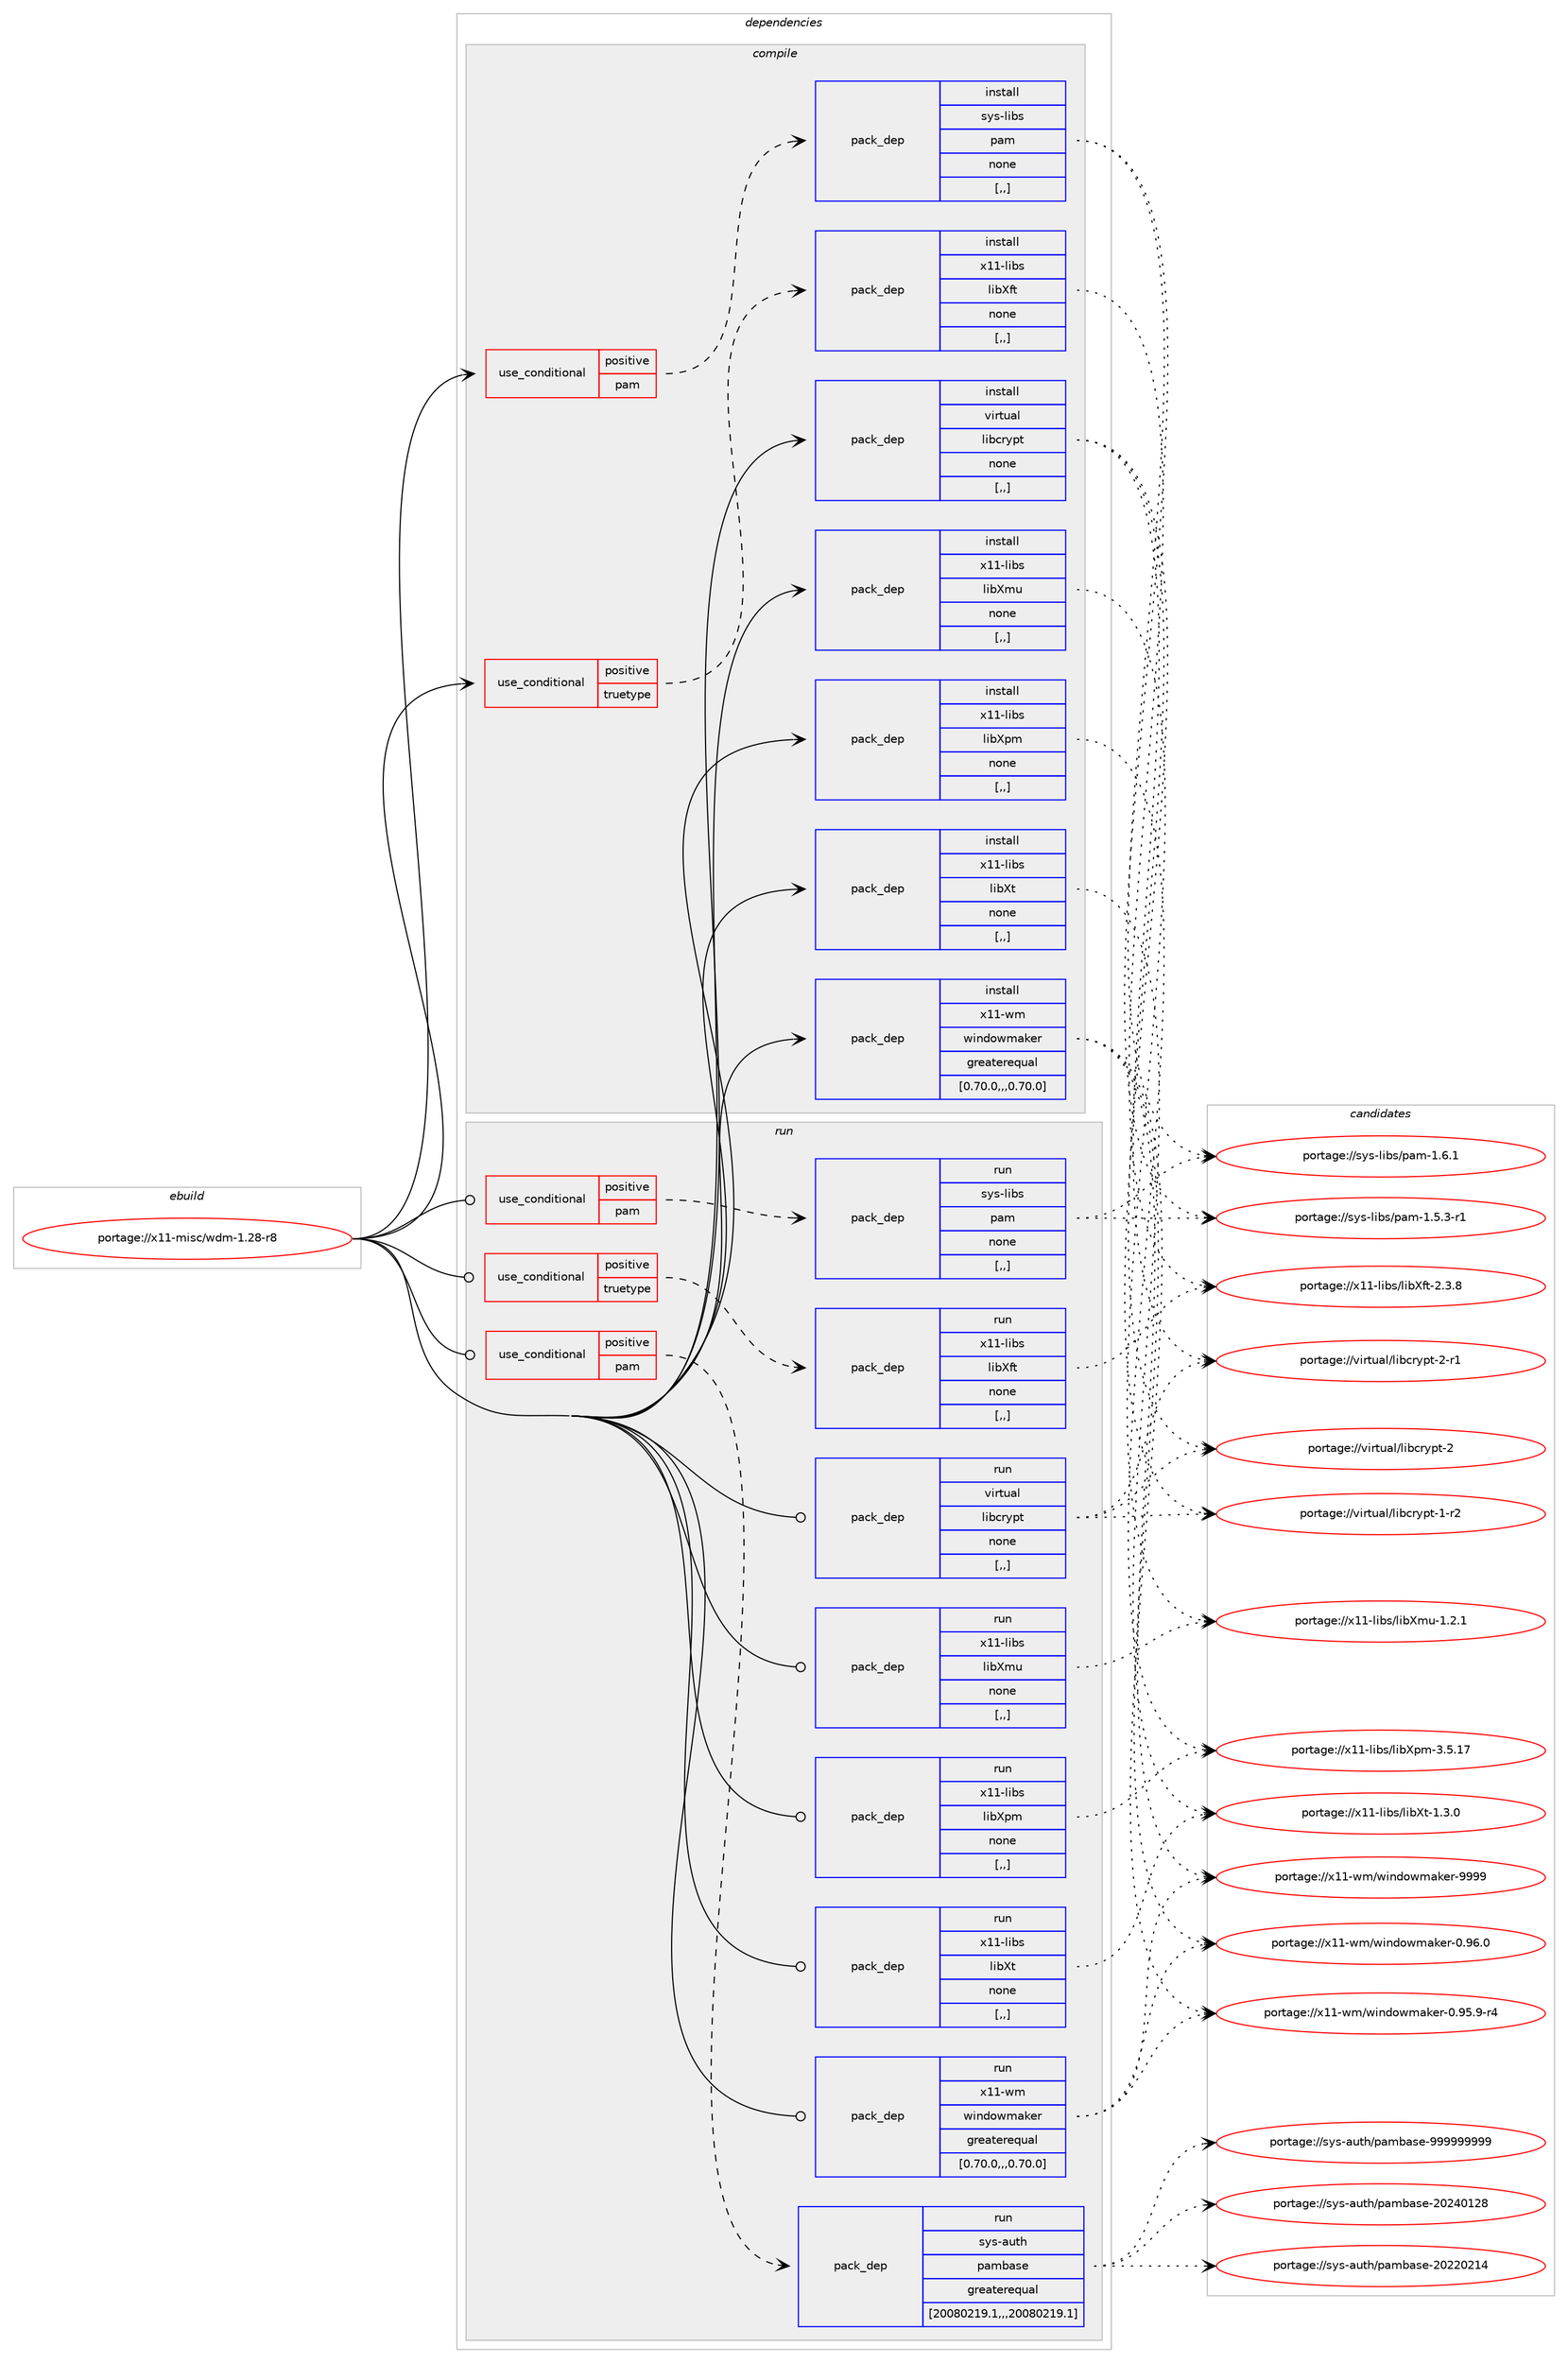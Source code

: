 digraph prolog {

# *************
# Graph options
# *************

newrank=true;
concentrate=true;
compound=true;
graph [rankdir=LR,fontname=Helvetica,fontsize=10,ranksep=1.5];#, ranksep=2.5, nodesep=0.2];
edge  [arrowhead=vee];
node  [fontname=Helvetica,fontsize=10];

# **********
# The ebuild
# **********

subgraph cluster_leftcol {
color=gray;
label=<<i>ebuild</i>>;
id [label="portage://x11-misc/wdm-1.28-r8", color=red, width=4, href="../x11-misc/wdm-1.28-r8.svg"];
}

# ****************
# The dependencies
# ****************

subgraph cluster_midcol {
color=gray;
label=<<i>dependencies</i>>;
subgraph cluster_compile {
fillcolor="#eeeeee";
style=filled;
label=<<i>compile</i>>;
subgraph cond122615 {
dependency463431 [label=<<TABLE BORDER="0" CELLBORDER="1" CELLSPACING="0" CELLPADDING="4"><TR><TD ROWSPAN="3" CELLPADDING="10">use_conditional</TD></TR><TR><TD>positive</TD></TR><TR><TD>pam</TD></TR></TABLE>>, shape=none, color=red];
subgraph pack337419 {
dependency463432 [label=<<TABLE BORDER="0" CELLBORDER="1" CELLSPACING="0" CELLPADDING="4" WIDTH="220"><TR><TD ROWSPAN="6" CELLPADDING="30">pack_dep</TD></TR><TR><TD WIDTH="110">install</TD></TR><TR><TD>sys-libs</TD></TR><TR><TD>pam</TD></TR><TR><TD>none</TD></TR><TR><TD>[,,]</TD></TR></TABLE>>, shape=none, color=blue];
}
dependency463431:e -> dependency463432:w [weight=20,style="dashed",arrowhead="vee"];
}
id:e -> dependency463431:w [weight=20,style="solid",arrowhead="vee"];
subgraph cond122616 {
dependency463433 [label=<<TABLE BORDER="0" CELLBORDER="1" CELLSPACING="0" CELLPADDING="4"><TR><TD ROWSPAN="3" CELLPADDING="10">use_conditional</TD></TR><TR><TD>positive</TD></TR><TR><TD>truetype</TD></TR></TABLE>>, shape=none, color=red];
subgraph pack337420 {
dependency463434 [label=<<TABLE BORDER="0" CELLBORDER="1" CELLSPACING="0" CELLPADDING="4" WIDTH="220"><TR><TD ROWSPAN="6" CELLPADDING="30">pack_dep</TD></TR><TR><TD WIDTH="110">install</TD></TR><TR><TD>x11-libs</TD></TR><TR><TD>libXft</TD></TR><TR><TD>none</TD></TR><TR><TD>[,,]</TD></TR></TABLE>>, shape=none, color=blue];
}
dependency463433:e -> dependency463434:w [weight=20,style="dashed",arrowhead="vee"];
}
id:e -> dependency463433:w [weight=20,style="solid",arrowhead="vee"];
subgraph pack337421 {
dependency463435 [label=<<TABLE BORDER="0" CELLBORDER="1" CELLSPACING="0" CELLPADDING="4" WIDTH="220"><TR><TD ROWSPAN="6" CELLPADDING="30">pack_dep</TD></TR><TR><TD WIDTH="110">install</TD></TR><TR><TD>virtual</TD></TR><TR><TD>libcrypt</TD></TR><TR><TD>none</TD></TR><TR><TD>[,,]</TD></TR></TABLE>>, shape=none, color=blue];
}
id:e -> dependency463435:w [weight=20,style="solid",arrowhead="vee"];
subgraph pack337422 {
dependency463436 [label=<<TABLE BORDER="0" CELLBORDER="1" CELLSPACING="0" CELLPADDING="4" WIDTH="220"><TR><TD ROWSPAN="6" CELLPADDING="30">pack_dep</TD></TR><TR><TD WIDTH="110">install</TD></TR><TR><TD>x11-libs</TD></TR><TR><TD>libXmu</TD></TR><TR><TD>none</TD></TR><TR><TD>[,,]</TD></TR></TABLE>>, shape=none, color=blue];
}
id:e -> dependency463436:w [weight=20,style="solid",arrowhead="vee"];
subgraph pack337423 {
dependency463437 [label=<<TABLE BORDER="0" CELLBORDER="1" CELLSPACING="0" CELLPADDING="4" WIDTH="220"><TR><TD ROWSPAN="6" CELLPADDING="30">pack_dep</TD></TR><TR><TD WIDTH="110">install</TD></TR><TR><TD>x11-libs</TD></TR><TR><TD>libXpm</TD></TR><TR><TD>none</TD></TR><TR><TD>[,,]</TD></TR></TABLE>>, shape=none, color=blue];
}
id:e -> dependency463437:w [weight=20,style="solid",arrowhead="vee"];
subgraph pack337424 {
dependency463438 [label=<<TABLE BORDER="0" CELLBORDER="1" CELLSPACING="0" CELLPADDING="4" WIDTH="220"><TR><TD ROWSPAN="6" CELLPADDING="30">pack_dep</TD></TR><TR><TD WIDTH="110">install</TD></TR><TR><TD>x11-libs</TD></TR><TR><TD>libXt</TD></TR><TR><TD>none</TD></TR><TR><TD>[,,]</TD></TR></TABLE>>, shape=none, color=blue];
}
id:e -> dependency463438:w [weight=20,style="solid",arrowhead="vee"];
subgraph pack337425 {
dependency463439 [label=<<TABLE BORDER="0" CELLBORDER="1" CELLSPACING="0" CELLPADDING="4" WIDTH="220"><TR><TD ROWSPAN="6" CELLPADDING="30">pack_dep</TD></TR><TR><TD WIDTH="110">install</TD></TR><TR><TD>x11-wm</TD></TR><TR><TD>windowmaker</TD></TR><TR><TD>greaterequal</TD></TR><TR><TD>[0.70.0,,,0.70.0]</TD></TR></TABLE>>, shape=none, color=blue];
}
id:e -> dependency463439:w [weight=20,style="solid",arrowhead="vee"];
}
subgraph cluster_compileandrun {
fillcolor="#eeeeee";
style=filled;
label=<<i>compile and run</i>>;
}
subgraph cluster_run {
fillcolor="#eeeeee";
style=filled;
label=<<i>run</i>>;
subgraph cond122617 {
dependency463440 [label=<<TABLE BORDER="0" CELLBORDER="1" CELLSPACING="0" CELLPADDING="4"><TR><TD ROWSPAN="3" CELLPADDING="10">use_conditional</TD></TR><TR><TD>positive</TD></TR><TR><TD>pam</TD></TR></TABLE>>, shape=none, color=red];
subgraph pack337426 {
dependency463441 [label=<<TABLE BORDER="0" CELLBORDER="1" CELLSPACING="0" CELLPADDING="4" WIDTH="220"><TR><TD ROWSPAN="6" CELLPADDING="30">pack_dep</TD></TR><TR><TD WIDTH="110">run</TD></TR><TR><TD>sys-auth</TD></TR><TR><TD>pambase</TD></TR><TR><TD>greaterequal</TD></TR><TR><TD>[20080219.1,,,20080219.1]</TD></TR></TABLE>>, shape=none, color=blue];
}
dependency463440:e -> dependency463441:w [weight=20,style="dashed",arrowhead="vee"];
}
id:e -> dependency463440:w [weight=20,style="solid",arrowhead="odot"];
subgraph cond122618 {
dependency463442 [label=<<TABLE BORDER="0" CELLBORDER="1" CELLSPACING="0" CELLPADDING="4"><TR><TD ROWSPAN="3" CELLPADDING="10">use_conditional</TD></TR><TR><TD>positive</TD></TR><TR><TD>pam</TD></TR></TABLE>>, shape=none, color=red];
subgraph pack337427 {
dependency463443 [label=<<TABLE BORDER="0" CELLBORDER="1" CELLSPACING="0" CELLPADDING="4" WIDTH="220"><TR><TD ROWSPAN="6" CELLPADDING="30">pack_dep</TD></TR><TR><TD WIDTH="110">run</TD></TR><TR><TD>sys-libs</TD></TR><TR><TD>pam</TD></TR><TR><TD>none</TD></TR><TR><TD>[,,]</TD></TR></TABLE>>, shape=none, color=blue];
}
dependency463442:e -> dependency463443:w [weight=20,style="dashed",arrowhead="vee"];
}
id:e -> dependency463442:w [weight=20,style="solid",arrowhead="odot"];
subgraph cond122619 {
dependency463444 [label=<<TABLE BORDER="0" CELLBORDER="1" CELLSPACING="0" CELLPADDING="4"><TR><TD ROWSPAN="3" CELLPADDING="10">use_conditional</TD></TR><TR><TD>positive</TD></TR><TR><TD>truetype</TD></TR></TABLE>>, shape=none, color=red];
subgraph pack337428 {
dependency463445 [label=<<TABLE BORDER="0" CELLBORDER="1" CELLSPACING="0" CELLPADDING="4" WIDTH="220"><TR><TD ROWSPAN="6" CELLPADDING="30">pack_dep</TD></TR><TR><TD WIDTH="110">run</TD></TR><TR><TD>x11-libs</TD></TR><TR><TD>libXft</TD></TR><TR><TD>none</TD></TR><TR><TD>[,,]</TD></TR></TABLE>>, shape=none, color=blue];
}
dependency463444:e -> dependency463445:w [weight=20,style="dashed",arrowhead="vee"];
}
id:e -> dependency463444:w [weight=20,style="solid",arrowhead="odot"];
subgraph pack337429 {
dependency463446 [label=<<TABLE BORDER="0" CELLBORDER="1" CELLSPACING="0" CELLPADDING="4" WIDTH="220"><TR><TD ROWSPAN="6" CELLPADDING="30">pack_dep</TD></TR><TR><TD WIDTH="110">run</TD></TR><TR><TD>virtual</TD></TR><TR><TD>libcrypt</TD></TR><TR><TD>none</TD></TR><TR><TD>[,,]</TD></TR></TABLE>>, shape=none, color=blue];
}
id:e -> dependency463446:w [weight=20,style="solid",arrowhead="odot"];
subgraph pack337430 {
dependency463447 [label=<<TABLE BORDER="0" CELLBORDER="1" CELLSPACING="0" CELLPADDING="4" WIDTH="220"><TR><TD ROWSPAN="6" CELLPADDING="30">pack_dep</TD></TR><TR><TD WIDTH="110">run</TD></TR><TR><TD>x11-libs</TD></TR><TR><TD>libXmu</TD></TR><TR><TD>none</TD></TR><TR><TD>[,,]</TD></TR></TABLE>>, shape=none, color=blue];
}
id:e -> dependency463447:w [weight=20,style="solid",arrowhead="odot"];
subgraph pack337431 {
dependency463448 [label=<<TABLE BORDER="0" CELLBORDER="1" CELLSPACING="0" CELLPADDING="4" WIDTH="220"><TR><TD ROWSPAN="6" CELLPADDING="30">pack_dep</TD></TR><TR><TD WIDTH="110">run</TD></TR><TR><TD>x11-libs</TD></TR><TR><TD>libXpm</TD></TR><TR><TD>none</TD></TR><TR><TD>[,,]</TD></TR></TABLE>>, shape=none, color=blue];
}
id:e -> dependency463448:w [weight=20,style="solid",arrowhead="odot"];
subgraph pack337432 {
dependency463449 [label=<<TABLE BORDER="0" CELLBORDER="1" CELLSPACING="0" CELLPADDING="4" WIDTH="220"><TR><TD ROWSPAN="6" CELLPADDING="30">pack_dep</TD></TR><TR><TD WIDTH="110">run</TD></TR><TR><TD>x11-libs</TD></TR><TR><TD>libXt</TD></TR><TR><TD>none</TD></TR><TR><TD>[,,]</TD></TR></TABLE>>, shape=none, color=blue];
}
id:e -> dependency463449:w [weight=20,style="solid",arrowhead="odot"];
subgraph pack337433 {
dependency463450 [label=<<TABLE BORDER="0" CELLBORDER="1" CELLSPACING="0" CELLPADDING="4" WIDTH="220"><TR><TD ROWSPAN="6" CELLPADDING="30">pack_dep</TD></TR><TR><TD WIDTH="110">run</TD></TR><TR><TD>x11-wm</TD></TR><TR><TD>windowmaker</TD></TR><TR><TD>greaterequal</TD></TR><TR><TD>[0.70.0,,,0.70.0]</TD></TR></TABLE>>, shape=none, color=blue];
}
id:e -> dependency463450:w [weight=20,style="solid",arrowhead="odot"];
}
}

# **************
# The candidates
# **************

subgraph cluster_choices {
rank=same;
color=gray;
label=<<i>candidates</i>>;

subgraph choice337419 {
color=black;
nodesep=1;
choice11512111545108105981154711297109454946544649 [label="portage://sys-libs/pam-1.6.1", color=red, width=4,href="../sys-libs/pam-1.6.1.svg"];
choice115121115451081059811547112971094549465346514511449 [label="portage://sys-libs/pam-1.5.3-r1", color=red, width=4,href="../sys-libs/pam-1.5.3-r1.svg"];
dependency463432:e -> choice11512111545108105981154711297109454946544649:w [style=dotted,weight="100"];
dependency463432:e -> choice115121115451081059811547112971094549465346514511449:w [style=dotted,weight="100"];
}
subgraph choice337420 {
color=black;
nodesep=1;
choice12049494510810598115471081059888102116455046514656 [label="portage://x11-libs/libXft-2.3.8", color=red, width=4,href="../x11-libs/libXft-2.3.8.svg"];
dependency463434:e -> choice12049494510810598115471081059888102116455046514656:w [style=dotted,weight="100"];
}
subgraph choice337421 {
color=black;
nodesep=1;
choice1181051141161179710847108105989911412111211645504511449 [label="portage://virtual/libcrypt-2-r1", color=red, width=4,href="../virtual/libcrypt-2-r1.svg"];
choice118105114116117971084710810598991141211121164550 [label="portage://virtual/libcrypt-2", color=red, width=4,href="../virtual/libcrypt-2.svg"];
choice1181051141161179710847108105989911412111211645494511450 [label="portage://virtual/libcrypt-1-r2", color=red, width=4,href="../virtual/libcrypt-1-r2.svg"];
dependency463435:e -> choice1181051141161179710847108105989911412111211645504511449:w [style=dotted,weight="100"];
dependency463435:e -> choice118105114116117971084710810598991141211121164550:w [style=dotted,weight="100"];
dependency463435:e -> choice1181051141161179710847108105989911412111211645494511450:w [style=dotted,weight="100"];
}
subgraph choice337422 {
color=black;
nodesep=1;
choice12049494510810598115471081059888109117454946504649 [label="portage://x11-libs/libXmu-1.2.1", color=red, width=4,href="../x11-libs/libXmu-1.2.1.svg"];
dependency463436:e -> choice12049494510810598115471081059888109117454946504649:w [style=dotted,weight="100"];
}
subgraph choice337423 {
color=black;
nodesep=1;
choice1204949451081059811547108105988811210945514653464955 [label="portage://x11-libs/libXpm-3.5.17", color=red, width=4,href="../x11-libs/libXpm-3.5.17.svg"];
dependency463437:e -> choice1204949451081059811547108105988811210945514653464955:w [style=dotted,weight="100"];
}
subgraph choice337424 {
color=black;
nodesep=1;
choice12049494510810598115471081059888116454946514648 [label="portage://x11-libs/libXt-1.3.0", color=red, width=4,href="../x11-libs/libXt-1.3.0.svg"];
dependency463438:e -> choice12049494510810598115471081059888116454946514648:w [style=dotted,weight="100"];
}
subgraph choice337425 {
color=black;
nodesep=1;
choice12049494511910947119105110100111119109971071011144557575757 [label="portage://x11-wm/windowmaker-9999", color=red, width=4,href="../x11-wm/windowmaker-9999.svg"];
choice120494945119109471191051101001111191099710710111445484657544648 [label="portage://x11-wm/windowmaker-0.96.0", color=red, width=4,href="../x11-wm/windowmaker-0.96.0.svg"];
choice1204949451191094711910511010011111910997107101114454846575346574511452 [label="portage://x11-wm/windowmaker-0.95.9-r4", color=red, width=4,href="../x11-wm/windowmaker-0.95.9-r4.svg"];
dependency463439:e -> choice12049494511910947119105110100111119109971071011144557575757:w [style=dotted,weight="100"];
dependency463439:e -> choice120494945119109471191051101001111191099710710111445484657544648:w [style=dotted,weight="100"];
dependency463439:e -> choice1204949451191094711910511010011111910997107101114454846575346574511452:w [style=dotted,weight="100"];
}
subgraph choice337426 {
color=black;
nodesep=1;
choice11512111545971171161044711297109989711510145575757575757575757 [label="portage://sys-auth/pambase-999999999", color=red, width=4,href="../sys-auth/pambase-999999999.svg"];
choice115121115459711711610447112971099897115101455048505248495056 [label="portage://sys-auth/pambase-20240128", color=red, width=4,href="../sys-auth/pambase-20240128.svg"];
choice115121115459711711610447112971099897115101455048505048504952 [label="portage://sys-auth/pambase-20220214", color=red, width=4,href="../sys-auth/pambase-20220214.svg"];
dependency463441:e -> choice11512111545971171161044711297109989711510145575757575757575757:w [style=dotted,weight="100"];
dependency463441:e -> choice115121115459711711610447112971099897115101455048505248495056:w [style=dotted,weight="100"];
dependency463441:e -> choice115121115459711711610447112971099897115101455048505048504952:w [style=dotted,weight="100"];
}
subgraph choice337427 {
color=black;
nodesep=1;
choice11512111545108105981154711297109454946544649 [label="portage://sys-libs/pam-1.6.1", color=red, width=4,href="../sys-libs/pam-1.6.1.svg"];
choice115121115451081059811547112971094549465346514511449 [label="portage://sys-libs/pam-1.5.3-r1", color=red, width=4,href="../sys-libs/pam-1.5.3-r1.svg"];
dependency463443:e -> choice11512111545108105981154711297109454946544649:w [style=dotted,weight="100"];
dependency463443:e -> choice115121115451081059811547112971094549465346514511449:w [style=dotted,weight="100"];
}
subgraph choice337428 {
color=black;
nodesep=1;
choice12049494510810598115471081059888102116455046514656 [label="portage://x11-libs/libXft-2.3.8", color=red, width=4,href="../x11-libs/libXft-2.3.8.svg"];
dependency463445:e -> choice12049494510810598115471081059888102116455046514656:w [style=dotted,weight="100"];
}
subgraph choice337429 {
color=black;
nodesep=1;
choice1181051141161179710847108105989911412111211645504511449 [label="portage://virtual/libcrypt-2-r1", color=red, width=4,href="../virtual/libcrypt-2-r1.svg"];
choice118105114116117971084710810598991141211121164550 [label="portage://virtual/libcrypt-2", color=red, width=4,href="../virtual/libcrypt-2.svg"];
choice1181051141161179710847108105989911412111211645494511450 [label="portage://virtual/libcrypt-1-r2", color=red, width=4,href="../virtual/libcrypt-1-r2.svg"];
dependency463446:e -> choice1181051141161179710847108105989911412111211645504511449:w [style=dotted,weight="100"];
dependency463446:e -> choice118105114116117971084710810598991141211121164550:w [style=dotted,weight="100"];
dependency463446:e -> choice1181051141161179710847108105989911412111211645494511450:w [style=dotted,weight="100"];
}
subgraph choice337430 {
color=black;
nodesep=1;
choice12049494510810598115471081059888109117454946504649 [label="portage://x11-libs/libXmu-1.2.1", color=red, width=4,href="../x11-libs/libXmu-1.2.1.svg"];
dependency463447:e -> choice12049494510810598115471081059888109117454946504649:w [style=dotted,weight="100"];
}
subgraph choice337431 {
color=black;
nodesep=1;
choice1204949451081059811547108105988811210945514653464955 [label="portage://x11-libs/libXpm-3.5.17", color=red, width=4,href="../x11-libs/libXpm-3.5.17.svg"];
dependency463448:e -> choice1204949451081059811547108105988811210945514653464955:w [style=dotted,weight="100"];
}
subgraph choice337432 {
color=black;
nodesep=1;
choice12049494510810598115471081059888116454946514648 [label="portage://x11-libs/libXt-1.3.0", color=red, width=4,href="../x11-libs/libXt-1.3.0.svg"];
dependency463449:e -> choice12049494510810598115471081059888116454946514648:w [style=dotted,weight="100"];
}
subgraph choice337433 {
color=black;
nodesep=1;
choice12049494511910947119105110100111119109971071011144557575757 [label="portage://x11-wm/windowmaker-9999", color=red, width=4,href="../x11-wm/windowmaker-9999.svg"];
choice120494945119109471191051101001111191099710710111445484657544648 [label="portage://x11-wm/windowmaker-0.96.0", color=red, width=4,href="../x11-wm/windowmaker-0.96.0.svg"];
choice1204949451191094711910511010011111910997107101114454846575346574511452 [label="portage://x11-wm/windowmaker-0.95.9-r4", color=red, width=4,href="../x11-wm/windowmaker-0.95.9-r4.svg"];
dependency463450:e -> choice12049494511910947119105110100111119109971071011144557575757:w [style=dotted,weight="100"];
dependency463450:e -> choice120494945119109471191051101001111191099710710111445484657544648:w [style=dotted,weight="100"];
dependency463450:e -> choice1204949451191094711910511010011111910997107101114454846575346574511452:w [style=dotted,weight="100"];
}
}

}
